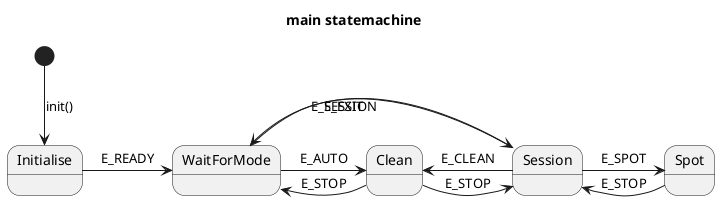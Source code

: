 @startuml

title main statemachine

[*] --> Initialise : init()

Initialise -> WaitForMode : E_READY

WaitForMode -> Clean : E_AUTO
WaitForMode -> Session : E_SESSION

Session -> WaitForMode : E_EXIT
Session -> Clean : E_CLEAN
Session -> Spot : E_SPOT

Clean -> WaitForMode : E_STOP
Clean -> Session : E_STOP

Spot -> Session : E_STOP

@enduml